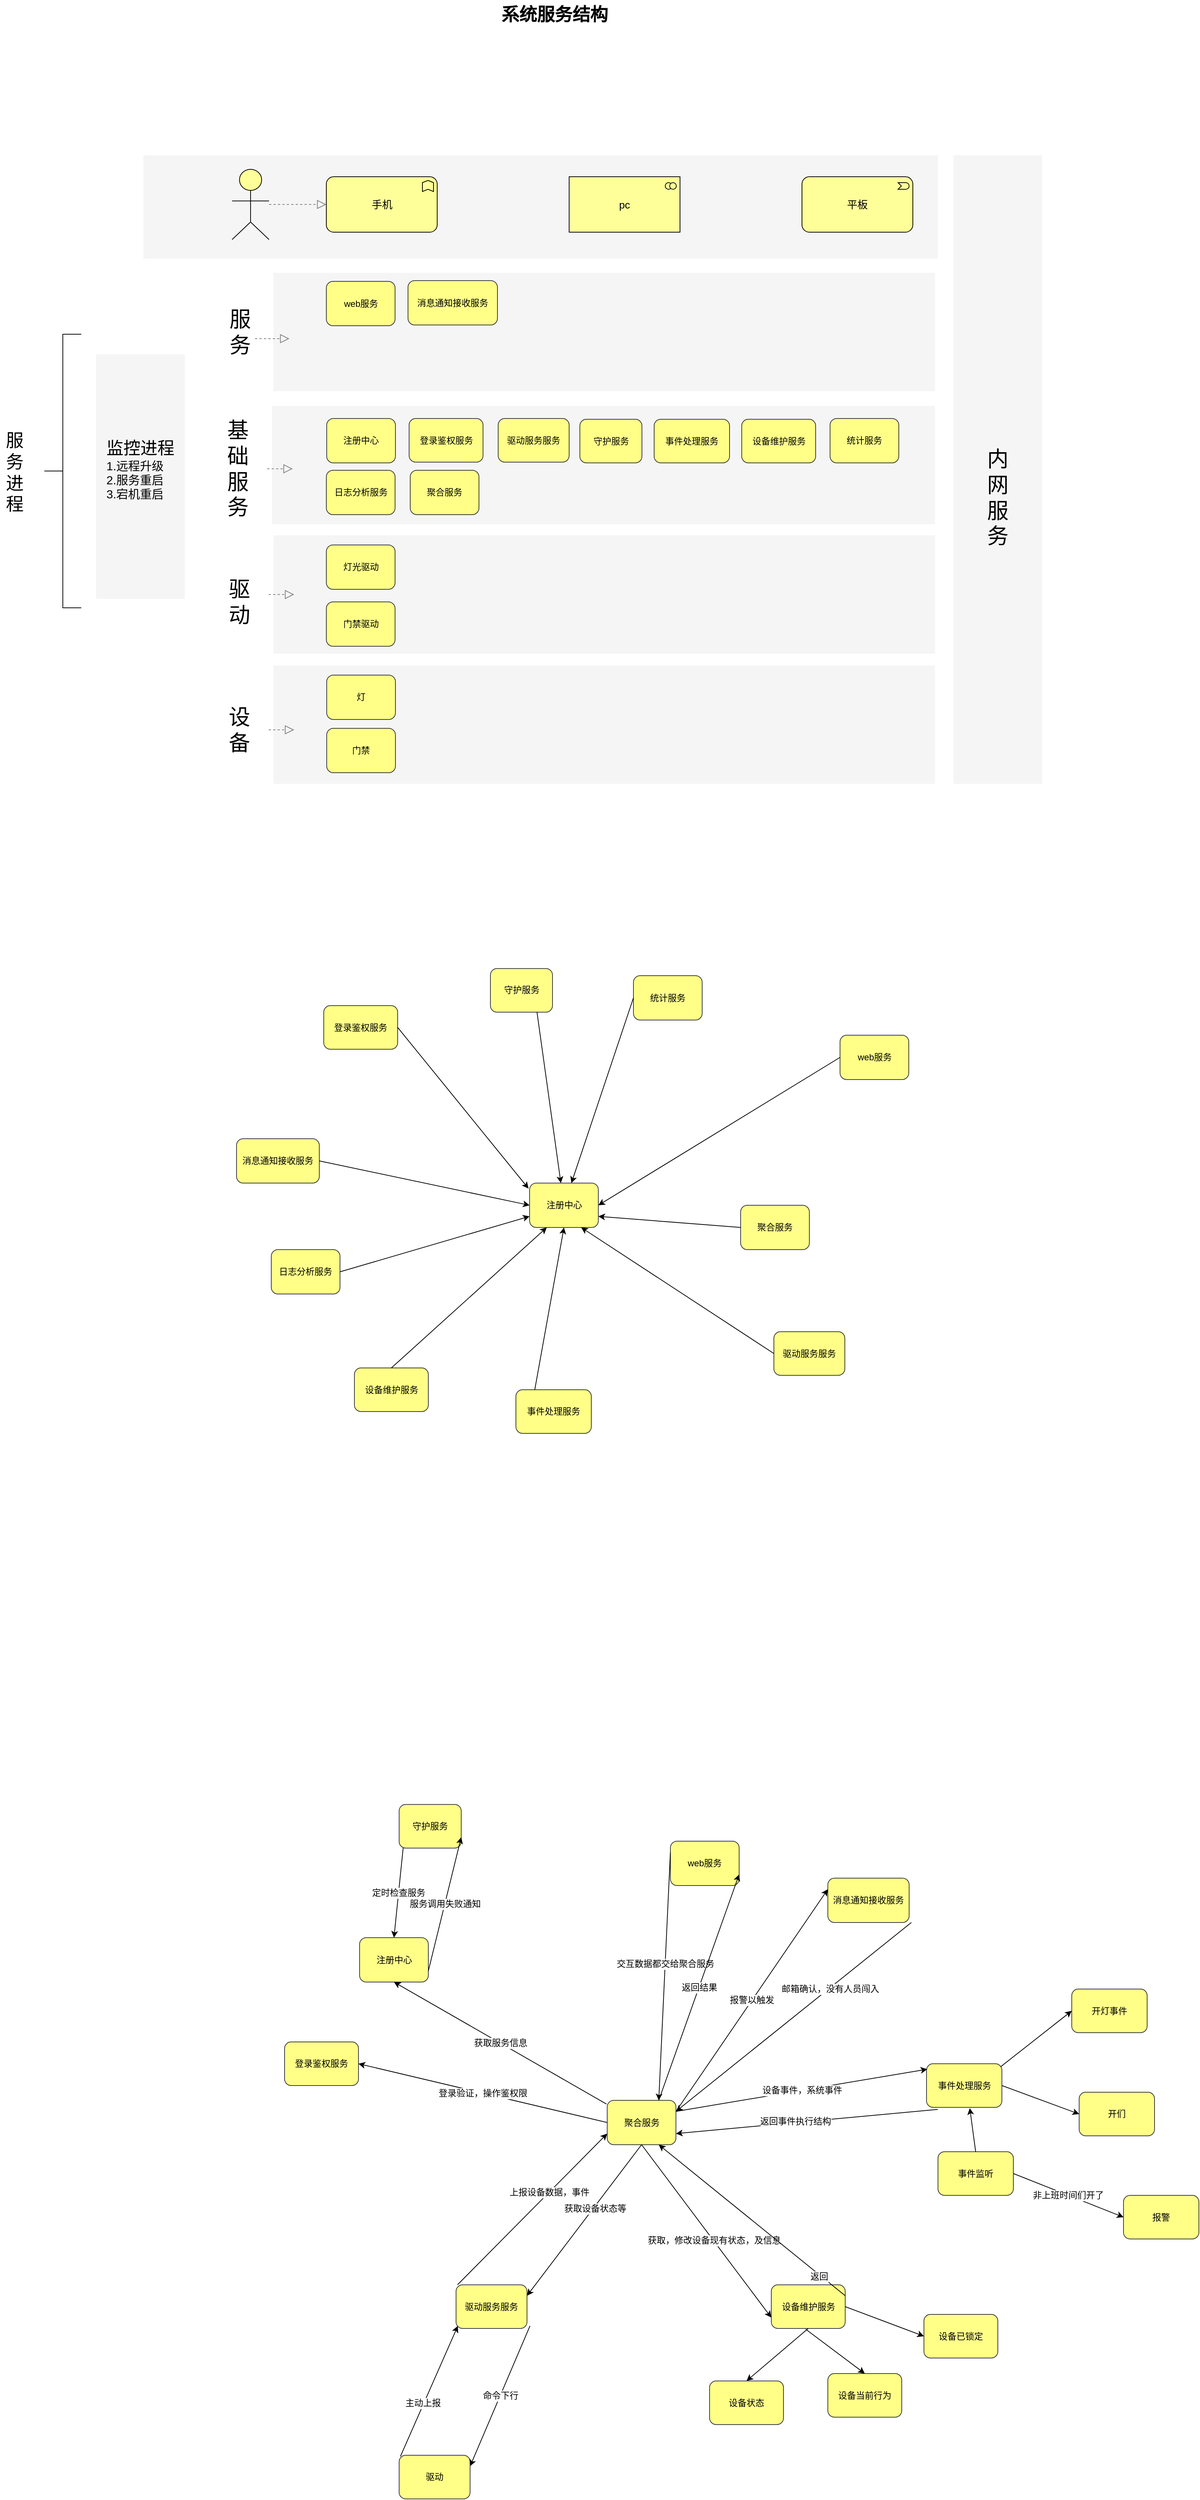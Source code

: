 <mxfile version="10.8.8" type="github"><diagram name="Page-1" id="44bbcf24-548e-d532-59d3-359de5b44cbb"><mxGraphModel dx="1645" dy="824" grid="1" gridSize="10" guides="1" tooltips="1" connect="1" arrows="1" fold="1" page="1" pageScale="1.5" pageWidth="1169" pageHeight="826" background="none" math="0" shadow="0"><root><mxCell id="0" style=";html=1;"/><mxCell id="1" style=";html=1;" parent="0"/><mxCell id="6eae4fabf1afb631-36" value="" style="whiteSpace=wrap;html=1;strokeColor=none;strokeWidth=1;fillColor=#f5f5f5;fontSize=14;" parent="1" vertex="1"><mxGeometry x="400" y="814" width="895" height="160" as="geometry"/></mxCell><mxCell id="6eae4fabf1afb631-35" value="" style="whiteSpace=wrap;html=1;strokeColor=none;strokeWidth=1;fillColor=#f5f5f5;fontSize=14;" parent="1" vertex="1"><mxGeometry x="398" y="639" width="897" height="160" as="geometry"/></mxCell><mxCell id="6eae4fabf1afb631-34" value="" style="whiteSpace=wrap;html=1;strokeColor=none;strokeWidth=1;fillColor=#f5f5f5;fontSize=14;" parent="1" vertex="1"><mxGeometry x="224" y="300" width="1075" height="140" as="geometry"/></mxCell><mxCell id="6eae4fabf1afb631-21" value="手机" style="html=1;whiteSpace=wrap;fillColor=#ffff99;strokeColor=#000000;shape=mxgraph.archimate3.application;appType=func;archiType=rounded;fontSize=14;" parent="1" vertex="1"><mxGeometry x="471.5" y="329" width="150" height="75" as="geometry"/></mxCell><mxCell id="6eae4fabf1afb631-22" value="pc" style="html=1;whiteSpace=wrap;fillColor=#ffff99;strokeColor=#000000;shape=mxgraph.archimate3.application;appType=collab;archiType=square;fontSize=14;" parent="1" vertex="1"><mxGeometry x="800" y="329" width="150" height="75" as="geometry"/></mxCell><mxCell id="6eae4fabf1afb631-23" value="平板" style="html=1;whiteSpace=wrap;fillColor=#ffff99;strokeColor=#000000;shape=mxgraph.archimate3.application;appType=event;archiType=rounded;fontSize=14;" parent="1" vertex="1"><mxGeometry x="1115" y="329" width="150" height="75" as="geometry"/></mxCell><mxCell id="6eae4fabf1afb631-33" style="edgeStyle=elbowEdgeStyle;rounded=1;elbow=vertical;html=1;dashed=1;startSize=10;endArrow=block;endFill=0;endSize=10;jettySize=auto;orthogonalLoop=1;strokeColor=#808080;fontSize=14;" parent="1" source="6eae4fabf1afb631-32" target="6eae4fabf1afb631-21" edge="1"><mxGeometry relative="1" as="geometry"/></mxCell><mxCell id="6eae4fabf1afb631-32" value="" style="html=1;whiteSpace=wrap;fillColor=#ffff99;strokeColor=#000000;shape=mxgraph.archimate3.actor;fontSize=14;" parent="1" vertex="1"><mxGeometry x="344" y="319" width="50" height="95" as="geometry"/></mxCell><mxCell id="6eae4fabf1afb631-37" value="系统服务结构" style="text;strokeColor=none;fillColor=none;html=1;fontSize=24;fontStyle=1;verticalAlign=middle;align=center;" parent="1" vertex="1"><mxGeometry x="40" y="90" width="1480" height="40" as="geometry"/></mxCell><mxCell id="G7YBxwyGVppejMVZDF5V-1" value="注册中心" style="rounded=1;whiteSpace=wrap;html=1;fillColor=#ffff88;strokeColor=#36393d;" parent="1" vertex="1"><mxGeometry x="472" y="656" width="93" height="60" as="geometry"/></mxCell><mxCell id="G7YBxwyGVppejMVZDF5V-2" value="登录鉴权服务" style="rounded=1;whiteSpace=wrap;html=1;fillColor=#ffff88;strokeColor=#36393d;" parent="1" vertex="1"><mxGeometry x="583.5" y="656" width="100" height="59" as="geometry"/></mxCell><mxCell id="G7YBxwyGVppejMVZDF5V-3" value="驱动服务服务" style="rounded=1;whiteSpace=wrap;html=1;fillColor=#ffff88;strokeColor=#36393d;" parent="1" vertex="1"><mxGeometry x="704" y="656" width="96" height="59" as="geometry"/></mxCell><mxCell id="G7YBxwyGVppejMVZDF5V-4" value="守护服务" style="rounded=1;whiteSpace=wrap;html=1;fillColor=#ffff88;strokeColor=#36393d;" parent="1" vertex="1"><mxGeometry x="814.5" y="657" width="84" height="59" as="geometry"/></mxCell><mxCell id="G7YBxwyGVppejMVZDF5V-5" value="事件处理服务" style="rounded=1;whiteSpace=wrap;html=1;fillColor=#ffff88;strokeColor=#36393d;" parent="1" vertex="1"><mxGeometry x="915" y="657" width="102" height="59" as="geometry"/></mxCell><mxCell id="G7YBxwyGVppejMVZDF5V-6" value="设备维护服务" style="rounded=1;whiteSpace=wrap;html=1;fillColor=#ffff88;strokeColor=#36393d;" parent="1" vertex="1"><mxGeometry x="1033.5" y="657" width="100" height="59" as="geometry"/></mxCell><mxCell id="G7YBxwyGVppejMVZDF5V-8" value="日志分析服务" style="rounded=1;whiteSpace=wrap;html=1;fillColor=#ffff88;strokeColor=#36393d;" parent="1" vertex="1"><mxGeometry x="471.5" y="726" width="93" height="60" as="geometry"/></mxCell><mxCell id="G7YBxwyGVppejMVZDF5V-10" value="统计服务" style="rounded=1;whiteSpace=wrap;html=1;fillColor=#ffff88;strokeColor=#36393d;" parent="1" vertex="1"><mxGeometry x="1153" y="656" width="93" height="60" as="geometry"/></mxCell><mxCell id="G7YBxwyGVppejMVZDF5V-11" value="灯光驱动" style="rounded=1;whiteSpace=wrap;html=1;fillColor=#ffff88;strokeColor=#36393d;" parent="1" vertex="1"><mxGeometry x="471.5" y="827" width="93" height="60" as="geometry"/></mxCell><mxCell id="G7YBxwyGVppejMVZDF5V-12" value="门禁驱动" style="rounded=1;whiteSpace=wrap;html=1;fillColor=#ffff88;strokeColor=#36393d;" parent="1" vertex="1"><mxGeometry x="471.5" y="904" width="93" height="60" as="geometry"/></mxCell><mxCell id="G7YBxwyGVppejMVZDF5V-14" value="" style="whiteSpace=wrap;html=1;strokeColor=none;strokeWidth=1;fillColor=#f5f5f5;fontSize=14;" parent="1" vertex="1"><mxGeometry x="400" y="990" width="895" height="160" as="geometry"/></mxCell><mxCell id="G7YBxwyGVppejMVZDF5V-15" value="灯" style="rounded=1;whiteSpace=wrap;html=1;fillColor=#ffff88;strokeColor=#36393d;" parent="1" vertex="1"><mxGeometry x="472" y="1003" width="93" height="60" as="geometry"/></mxCell><mxCell id="G7YBxwyGVppejMVZDF5V-16" value="门禁" style="rounded=1;whiteSpace=wrap;html=1;fillColor=#ffff88;strokeColor=#36393d;" parent="1" vertex="1"><mxGeometry x="472" y="1075" width="93" height="60" as="geometry"/></mxCell><mxCell id="G7YBxwyGVppejMVZDF5V-17" style="edgeStyle=elbowEdgeStyle;rounded=1;elbow=vertical;html=1;dashed=1;startSize=10;endArrow=block;endFill=0;endSize=10;jettySize=auto;orthogonalLoop=1;strokeColor=#808080;fontSize=14;" parent="1" edge="1"><mxGeometry relative="1" as="geometry"><mxPoint x="426" y="724" as="targetPoint"/><mxPoint x="391.5" y="724" as="sourcePoint"/></mxGeometry></mxCell><mxCell id="G7YBxwyGVppejMVZDF5V-21" value="基础服务" style="text;html=1;strokeColor=none;fillColor=none;align=center;verticalAlign=middle;whiteSpace=wrap;rounded=0;fontSize=29;" parent="1" vertex="1"><mxGeometry x="332" y="714" width="40" height="20" as="geometry"/></mxCell><mxCell id="G7YBxwyGVppejMVZDF5V-22" value="驱动" style="text;html=1;strokeColor=none;fillColor=none;align=center;verticalAlign=middle;whiteSpace=wrap;rounded=0;fontSize=29;" parent="1" vertex="1"><mxGeometry x="334" y="884" width="40" height="40" as="geometry"/></mxCell><mxCell id="G7YBxwyGVppejMVZDF5V-23" style="edgeStyle=elbowEdgeStyle;rounded=1;elbow=vertical;html=1;dashed=1;startSize=10;endArrow=block;endFill=0;endSize=10;jettySize=auto;orthogonalLoop=1;strokeColor=#808080;fontSize=14;" parent="1" edge="1"><mxGeometry relative="1" as="geometry"><mxPoint x="428" y="894" as="targetPoint"/><mxPoint x="393.5" y="894" as="sourcePoint"/></mxGeometry></mxCell><mxCell id="G7YBxwyGVppejMVZDF5V-24" value="设备" style="text;html=1;strokeColor=none;fillColor=none;align=center;verticalAlign=middle;whiteSpace=wrap;rounded=0;fontSize=29;" parent="1" vertex="1"><mxGeometry x="334" y="1067" width="40" height="20" as="geometry"/></mxCell><mxCell id="G7YBxwyGVppejMVZDF5V-25" style="edgeStyle=elbowEdgeStyle;rounded=1;elbow=vertical;html=1;dashed=1;startSize=10;endArrow=block;endFill=0;endSize=10;jettySize=auto;orthogonalLoop=1;strokeColor=#808080;fontSize=14;" parent="1" edge="1"><mxGeometry relative="1" as="geometry"><mxPoint x="428" y="1077" as="targetPoint"/><mxPoint x="393.5" y="1077" as="sourcePoint"/></mxGeometry></mxCell><mxCell id="G7YBxwyGVppejMVZDF5V-28" value="" style="whiteSpace=wrap;html=1;strokeColor=none;strokeWidth=1;fillColor=#f5f5f5;fontSize=14;" parent="1" vertex="1"><mxGeometry x="400" y="459" width="895" height="160" as="geometry"/></mxCell><mxCell id="G7YBxwyGVppejMVZDF5V-33" value="web服务" style="rounded=1;whiteSpace=wrap;html=1;fillColor=#ffff88;strokeColor=#36393d;" parent="1" vertex="1"><mxGeometry x="471.5" y="470.5" width="93" height="60" as="geometry"/></mxCell><mxCell id="G7YBxwyGVppejMVZDF5V-34" value="聚合服务" style="rounded=1;whiteSpace=wrap;html=1;fillColor=#ffff88;strokeColor=#36393d;" parent="1" vertex="1"><mxGeometry x="585" y="726" width="93" height="60" as="geometry"/></mxCell><mxCell id="G7YBxwyGVppejMVZDF5V-42" value="服务&lt;br&gt;&lt;span id=&quot;transmark&quot; style=&quot;display: none ; width: 0px ; height: 0px&quot;&gt;&lt;/span&gt;" style="text;html=1;strokeColor=none;fillColor=none;align=center;verticalAlign=middle;whiteSpace=wrap;rounded=0;fontSize=29;" parent="1" vertex="1"><mxGeometry x="335" y="528.5" width="40" height="20" as="geometry"/></mxCell><mxCell id="G7YBxwyGVppejMVZDF5V-44" value="" style="rounded=0;whiteSpace=wrap;html=1;fontSize=29;fillColor=#F5F5F5;strokeColor=none;gradientColor=none;gradientDirection=west;" parent="1" vertex="1"><mxGeometry x="1320" y="300" width="120" height="850" as="geometry"/></mxCell><mxCell id="G7YBxwyGVppejMVZDF5V-48" value="内网服务" style="text;html=1;strokeColor=none;fillColor=none;align=center;verticalAlign=middle;whiteSpace=wrap;rounded=0;fontSize=29;" parent="1" vertex="1"><mxGeometry x="1360" y="743" width="40" height="40" as="geometry"/></mxCell><mxCell id="G7YBxwyGVppejMVZDF5V-49" value="注册中心" style="rounded=1;whiteSpace=wrap;html=1;fillColor=#ffff88;strokeColor=#36393d;" parent="1" vertex="1"><mxGeometry x="746.5" y="1690" width="93" height="60" as="geometry"/></mxCell><mxCell id="G7YBxwyGVppejMVZDF5V-50" value="登录鉴权服务" style="rounded=1;whiteSpace=wrap;html=1;fillColor=#ffff88;strokeColor=#36393d;" parent="1" vertex="1"><mxGeometry x="468" y="1450" width="100" height="59" as="geometry"/></mxCell><mxCell id="G7YBxwyGVppejMVZDF5V-51" value="驱动服务服务" style="rounded=1;whiteSpace=wrap;html=1;fillColor=#ffff88;strokeColor=#36393d;" parent="1" vertex="1"><mxGeometry x="1077" y="1891" width="96" height="59" as="geometry"/></mxCell><mxCell id="G7YBxwyGVppejMVZDF5V-52" value="守护服务" style="rounded=1;whiteSpace=wrap;html=1;fillColor=#ffff88;strokeColor=#36393d;" parent="1" vertex="1"><mxGeometry x="693.5" y="1399.853" width="84" height="59" as="geometry"/></mxCell><mxCell id="G7YBxwyGVppejMVZDF5V-53" value="事件处理服务" style="rounded=1;whiteSpace=wrap;html=1;fillColor=#ffff88;strokeColor=#36393d;" parent="1" vertex="1"><mxGeometry x="728" y="1969.5" width="102" height="59" as="geometry"/></mxCell><mxCell id="G7YBxwyGVppejMVZDF5V-54" value="设备维护服务" style="rounded=1;whiteSpace=wrap;html=1;fillColor=#ffff88;strokeColor=#36393d;" parent="1" vertex="1"><mxGeometry x="509.5" y="1940" width="100" height="59" as="geometry"/></mxCell><mxCell id="G7YBxwyGVppejMVZDF5V-55" value="日志分析服务" style="rounded=1;whiteSpace=wrap;html=1;fillColor=#ffff88;strokeColor=#36393d;" parent="1" vertex="1"><mxGeometry x="397" y="1780" width="93" height="60" as="geometry"/></mxCell><mxCell id="G7YBxwyGVppejMVZDF5V-56" value="统计服务" style="rounded=1;whiteSpace=wrap;html=1;fillColor=#ffff88;strokeColor=#36393d;" parent="1" vertex="1"><mxGeometry x="887" y="1409.5" width="93" height="60" as="geometry"/></mxCell><mxCell id="G7YBxwyGVppejMVZDF5V-57" value="web服务" style="rounded=1;whiteSpace=wrap;html=1;fillColor=#ffff88;strokeColor=#36393d;" parent="1" vertex="1"><mxGeometry x="1166.5" y="1490" width="93" height="60" as="geometry"/></mxCell><mxCell id="G7YBxwyGVppejMVZDF5V-58" value="聚合服务" style="rounded=1;whiteSpace=wrap;html=1;fillColor=#ffff88;strokeColor=#36393d;" parent="1" vertex="1"><mxGeometry x="1032" y="1720" width="93" height="60" as="geometry"/></mxCell><mxCell id="G7YBxwyGVppejMVZDF5V-59" value="" style="endArrow=classic;html=1;fontSize=29;entryX=0;entryY=0.75;entryDx=0;entryDy=0;exitX=1;exitY=0.5;exitDx=0;exitDy=0;" parent="1" source="G7YBxwyGVppejMVZDF5V-55" target="G7YBxwyGVppejMVZDF5V-49" edge="1"><mxGeometry width="50" height="50" relative="1" as="geometry"><mxPoint x="571" y="1800" as="sourcePoint"/><mxPoint x="741" y="1720" as="targetPoint"/></mxGeometry></mxCell><mxCell id="G7YBxwyGVppejMVZDF5V-61" value="" style="endArrow=classic;html=1;fontSize=29;entryX=-0.015;entryY=0.124;entryDx=0;entryDy=0;exitX=1;exitY=0.5;exitDx=0;exitDy=0;entryPerimeter=0;" parent="1" source="G7YBxwyGVppejMVZDF5V-50" target="G7YBxwyGVppejMVZDF5V-49" edge="1"><mxGeometry width="50" height="50" relative="1" as="geometry"><mxPoint x="592.794" y="1780.353" as="sourcePoint"/><mxPoint x="756.324" y="1745.059" as="targetPoint"/></mxGeometry></mxCell><mxCell id="G7YBxwyGVppejMVZDF5V-62" value="" style="endArrow=classic;html=1;fontSize=29;exitX=0;exitY=0.5;exitDx=0;exitDy=0;entryX=1;entryY=0.5;entryDx=0;entryDy=0;" parent="1" source="G7YBxwyGVppejMVZDF5V-57" target="G7YBxwyGVppejMVZDF5V-49" edge="1"><mxGeometry width="50" height="50" relative="1" as="geometry"><mxPoint x="221" y="2070" as="sourcePoint"/><mxPoint x="271" y="2020" as="targetPoint"/></mxGeometry></mxCell><mxCell id="G7YBxwyGVppejMVZDF5V-63" value="" style="endArrow=classic;html=1;fontSize=29;exitX=0.75;exitY=1;exitDx=0;exitDy=0;" parent="1" source="G7YBxwyGVppejMVZDF5V-52" target="G7YBxwyGVppejMVZDF5V-49" edge="1"><mxGeometry width="50" height="50" relative="1" as="geometry"><mxPoint x="736" y="1450" as="sourcePoint"/><mxPoint x="271" y="2020" as="targetPoint"/></mxGeometry></mxCell><mxCell id="G7YBxwyGVppejMVZDF5V-64" value="" style="endArrow=classic;html=1;fontSize=29;exitX=0;exitY=0.5;exitDx=0;exitDy=0;" parent="1" source="G7YBxwyGVppejMVZDF5V-56" target="G7YBxwyGVppejMVZDF5V-49" edge="1"><mxGeometry width="50" height="50" relative="1" as="geometry"><mxPoint x="221" y="2070" as="sourcePoint"/><mxPoint x="271" y="2020" as="targetPoint"/></mxGeometry></mxCell><mxCell id="G7YBxwyGVppejMVZDF5V-66" value="" style="endArrow=classic;html=1;fontSize=29;entryX=0.5;entryY=1;entryDx=0;entryDy=0;exitX=0.25;exitY=0;exitDx=0;exitDy=0;" parent="1" source="G7YBxwyGVppejMVZDF5V-53" target="G7YBxwyGVppejMVZDF5V-49" edge="1"><mxGeometry width="50" height="50" relative="1" as="geometry"><mxPoint x="231" y="2080" as="sourcePoint"/><mxPoint x="281" y="2030" as="targetPoint"/></mxGeometry></mxCell><mxCell id="G7YBxwyGVppejMVZDF5V-67" value="" style="endArrow=classic;html=1;fontSize=29;entryX=0.25;entryY=1;entryDx=0;entryDy=0;exitX=0.5;exitY=0;exitDx=0;exitDy=0;" parent="1" source="G7YBxwyGVppejMVZDF5V-54" target="G7YBxwyGVppejMVZDF5V-49" edge="1"><mxGeometry width="50" height="50" relative="1" as="geometry"><mxPoint x="671" y="1930" as="sourcePoint"/><mxPoint x="291" y="2040" as="targetPoint"/></mxGeometry></mxCell><mxCell id="G7YBxwyGVppejMVZDF5V-68" value="" style="endArrow=classic;html=1;fontSize=29;entryX=1;entryY=0.75;entryDx=0;entryDy=0;exitX=0;exitY=0.5;exitDx=0;exitDy=0;" parent="1" source="G7YBxwyGVppejMVZDF5V-58" target="G7YBxwyGVppejMVZDF5V-49" edge="1"><mxGeometry width="50" height="50" relative="1" as="geometry"><mxPoint x="251" y="2100" as="sourcePoint"/><mxPoint x="301" y="2050" as="targetPoint"/></mxGeometry></mxCell><mxCell id="G7YBxwyGVppejMVZDF5V-69" value="" style="endArrow=classic;html=1;fontSize=29;exitX=0;exitY=0.5;exitDx=0;exitDy=0;entryX=0.75;entryY=1;entryDx=0;entryDy=0;" parent="1" source="G7YBxwyGVppejMVZDF5V-51" target="G7YBxwyGVppejMVZDF5V-49" edge="1"><mxGeometry width="50" height="50" relative="1" as="geometry"><mxPoint x="1067.5" y="1840" as="sourcePoint"/><mxPoint x="1117.5" y="1790" as="targetPoint"/></mxGeometry></mxCell><mxCell id="G7YBxwyGVppejMVZDF5V-70" value="注册中心" style="rounded=1;whiteSpace=wrap;html=1;fillColor=#ffff88;strokeColor=#36393d;" parent="1" vertex="1"><mxGeometry x="516.5" y="2710.5" width="93" height="60" as="geometry"/></mxCell><mxCell id="G7YBxwyGVppejMVZDF5V-71" value="登录鉴权服务" style="rounded=1;whiteSpace=wrap;html=1;fillColor=#ffff88;strokeColor=#36393d;" parent="1" vertex="1"><mxGeometry x="415" y="2851.5" width="100" height="59" as="geometry"/></mxCell><mxCell id="G7YBxwyGVppejMVZDF5V-72" value="驱动服务服务" style="rounded=1;whiteSpace=wrap;html=1;fillColor=#ffff88;strokeColor=#36393d;" parent="1" vertex="1"><mxGeometry x="647" y="3180" width="96" height="59" as="geometry"/></mxCell><mxCell id="G7YBxwyGVppejMVZDF5V-74" value="事件处理服务" style="rounded=1;whiteSpace=wrap;html=1;fillColor=#ffff88;strokeColor=#36393d;" parent="1" vertex="1"><mxGeometry x="1283.5" y="2881" width="102" height="59" as="geometry"/></mxCell><mxCell id="G7YBxwyGVppejMVZDF5V-75" value="设备维护服务" style="rounded=1;whiteSpace=wrap;html=1;fillColor=#ffff88;strokeColor=#36393d;" parent="1" vertex="1"><mxGeometry x="1073.5" y="3180" width="100" height="59" as="geometry"/></mxCell><mxCell id="G7YBxwyGVppejMVZDF5V-78" value="web服务" style="rounded=1;whiteSpace=wrap;html=1;fillColor=#ffff88;strokeColor=#36393d;" parent="1" vertex="1"><mxGeometry x="937" y="2580" width="93" height="60" as="geometry"/></mxCell><mxCell id="G7YBxwyGVppejMVZDF5V-79" value="聚合服务" style="rounded=1;whiteSpace=wrap;html=1;fillColor=#ffff88;strokeColor=#36393d;" parent="1" vertex="1"><mxGeometry x="851.5" y="2930.5" width="93" height="60" as="geometry"/></mxCell><mxCell id="G7YBxwyGVppejMVZDF5V-96" value="登录验证，操作鉴权限" style="endArrow=classic;html=1;fontSize=12;entryX=1;entryY=0.5;entryDx=0;entryDy=0;exitX=0;exitY=0.5;exitDx=0;exitDy=0;" parent="1" source="G7YBxwyGVppejMVZDF5V-79" target="G7YBxwyGVppejMVZDF5V-71" edge="1"><mxGeometry width="50" height="50" relative="1" as="geometry"><mxPoint x="43.5" y="3430.5" as="sourcePoint"/><mxPoint x="93.5" y="3380.5" as="targetPoint"/></mxGeometry></mxCell><mxCell id="G7YBxwyGVppejMVZDF5V-97" value="获取服务信息" style="endArrow=classic;html=1;fontSize=12;entryX=0.5;entryY=1;entryDx=0;entryDy=0;exitX=-0.01;exitY=0.084;exitDx=0;exitDy=0;exitPerimeter=0;" parent="1" source="G7YBxwyGVppejMVZDF5V-79" target="G7YBxwyGVppejMVZDF5V-70" edge="1"><mxGeometry width="50" height="50" relative="1" as="geometry"><mxPoint x="43.5" y="3430.5" as="sourcePoint"/><mxPoint x="93.5" y="3380.5" as="targetPoint"/></mxGeometry></mxCell><mxCell id="G7YBxwyGVppejMVZDF5V-98" value="" style="endArrow=classic;html=1;fontSize=12;entryX=1;entryY=0.25;entryDx=0;entryDy=0;exitX=0.5;exitY=1;exitDx=0;exitDy=0;" parent="1" source="G7YBxwyGVppejMVZDF5V-79" target="G7YBxwyGVppejMVZDF5V-72" edge="1"><mxGeometry width="50" height="50" relative="1" as="geometry"><mxPoint x="43.5" y="3350.5" as="sourcePoint"/><mxPoint x="93.5" y="3300.5" as="targetPoint"/></mxGeometry></mxCell><mxCell id="G7YBxwyGVppejMVZDF5V-103" value="获取设备状态等" style="text;html=1;resizable=0;points=[];align=center;verticalAlign=middle;labelBackgroundColor=#ffffff;fontSize=12;" parent="G7YBxwyGVppejMVZDF5V-98" vertex="1" connectable="0"><mxGeometry x="-0.164" y="2" relative="1" as="geometry"><mxPoint as="offset"/></mxGeometry></mxCell><mxCell id="G7YBxwyGVppejMVZDF5V-100" value="" style="endArrow=classic;html=1;fontSize=12;entryX=0;entryY=0.75;entryDx=0;entryDy=0;exitX=0.021;exitY=-0.002;exitDx=0;exitDy=0;exitPerimeter=0;" parent="1" source="G7YBxwyGVppejMVZDF5V-72" target="G7YBxwyGVppejMVZDF5V-79" edge="1"><mxGeometry width="50" height="50" relative="1" as="geometry"><mxPoint x="43.5" y="3350.5" as="sourcePoint"/><mxPoint x="93.5" y="3300.5" as="targetPoint"/></mxGeometry></mxCell><mxCell id="G7YBxwyGVppejMVZDF5V-101" value="上报设备数据，事件" style="text;html=1;resizable=0;points=[];align=center;verticalAlign=middle;labelBackgroundColor=#ffffff;fontSize=12;" parent="G7YBxwyGVppejMVZDF5V-100" vertex="1" connectable="0"><mxGeometry x="0.221" relative="1" as="geometry"><mxPoint as="offset"/></mxGeometry></mxCell><mxCell id="G7YBxwyGVppejMVZDF5V-104" value="" style="endArrow=classic;html=1;fontSize=12;exitX=0.5;exitY=1;exitDx=0;exitDy=0;entryX=0;entryY=0.75;entryDx=0;entryDy=0;" parent="1" source="G7YBxwyGVppejMVZDF5V-79" target="G7YBxwyGVppejMVZDF5V-75" edge="1"><mxGeometry width="50" height="50" relative="1" as="geometry"><mxPoint x="933.5" y="3010.5" as="sourcePoint"/><mxPoint x="93.5" y="3290.5" as="targetPoint"/></mxGeometry></mxCell><mxCell id="G7YBxwyGVppejMVZDF5V-105" value="获取，修改设备现有状态，及信息" style="text;html=1;resizable=0;points=[];align=center;verticalAlign=middle;labelBackgroundColor=#ffffff;fontSize=12;" parent="G7YBxwyGVppejMVZDF5V-104" vertex="1" connectable="0"><mxGeometry x="0.107" relative="1" as="geometry"><mxPoint as="offset"/></mxGeometry></mxCell><mxCell id="G7YBxwyGVppejMVZDF5V-106" value="驱动" style="rounded=1;whiteSpace=wrap;html=1;fillColor=#ffff88;strokeColor=#36393d;" parent="1" vertex="1"><mxGeometry x="570" y="3410.5" width="96" height="59" as="geometry"/></mxCell><mxCell id="G7YBxwyGVppejMVZDF5V-107" value="" style="endArrow=classic;html=1;fontSize=12;entryX=0.025;entryY=0.942;entryDx=0;entryDy=0;exitX=0.018;exitY=0.026;exitDx=0;exitDy=0;exitPerimeter=0;entryPerimeter=0;" parent="1" source="G7YBxwyGVppejMVZDF5V-106" target="G7YBxwyGVppejMVZDF5V-72" edge="1"><mxGeometry width="50" height="50" relative="1" as="geometry"><mxPoint x="43.5" y="3460.5" as="sourcePoint"/><mxPoint x="93.5" y="3410.5" as="targetPoint"/></mxGeometry></mxCell><mxCell id="G7YBxwyGVppejMVZDF5V-108" value="主动上报&lt;br&gt;" style="text;html=1;resizable=0;points=[];align=center;verticalAlign=middle;labelBackgroundColor=#ffffff;fontSize=12;" parent="G7YBxwyGVppejMVZDF5V-107" vertex="1" connectable="0"><mxGeometry x="-0.192" y="1" relative="1" as="geometry"><mxPoint as="offset"/></mxGeometry></mxCell><mxCell id="G7YBxwyGVppejMVZDF5V-109" value="设备事件，系统事件" style="endArrow=classic;html=1;fontSize=12;entryX=0.01;entryY=0.126;entryDx=0;entryDy=0;entryPerimeter=0;exitX=1;exitY=0.25;exitDx=0;exitDy=0;" parent="1" source="G7YBxwyGVppejMVZDF5V-79" target="G7YBxwyGVppejMVZDF5V-74" edge="1"><mxGeometry width="50" height="50" relative="1" as="geometry"><mxPoint x="43.5" y="3460.5" as="sourcePoint"/><mxPoint x="93.5" y="3410.5" as="targetPoint"/></mxGeometry></mxCell><mxCell id="G7YBxwyGVppejMVZDF5V-110" value="" style="endArrow=classic;html=1;fontSize=12;entryX=1;entryY=0.75;entryDx=0;entryDy=0;exitX=0.15;exitY=1.046;exitDx=0;exitDy=0;exitPerimeter=0;" parent="1" source="G7YBxwyGVppejMVZDF5V-74" target="G7YBxwyGVppejMVZDF5V-79" edge="1"><mxGeometry width="50" height="50" relative="1" as="geometry"><mxPoint x="43.5" y="3460.5" as="sourcePoint"/><mxPoint x="93.5" y="3410.5" as="targetPoint"/></mxGeometry></mxCell><mxCell id="G7YBxwyGVppejMVZDF5V-111" value="返回事件执行结构" style="text;html=1;resizable=0;points=[];align=center;verticalAlign=middle;labelBackgroundColor=#ffffff;fontSize=12;" parent="G7YBxwyGVppejMVZDF5V-110" vertex="1" connectable="0"><mxGeometry x="0.082" y="-3" relative="1" as="geometry"><mxPoint x="-1" y="1" as="offset"/></mxGeometry></mxCell><mxCell id="G7YBxwyGVppejMVZDF5V-112" value="命令下行" style="endArrow=classic;html=1;fontSize=12;entryX=1;entryY=0.25;entryDx=0;entryDy=0;exitX=1.042;exitY=0.942;exitDx=0;exitDy=0;exitPerimeter=0;" parent="1" source="G7YBxwyGVppejMVZDF5V-72" target="G7YBxwyGVppejMVZDF5V-106" edge="1"><mxGeometry width="50" height="50" relative="1" as="geometry"><mxPoint x="43.5" y="3540.5" as="sourcePoint"/><mxPoint x="93.5" y="3490.5" as="targetPoint"/></mxGeometry></mxCell><mxCell id="G7YBxwyGVppejMVZDF5V-113" value="守护服务" style="rounded=1;whiteSpace=wrap;html=1;fillColor=#ffff88;strokeColor=#36393d;" parent="1" vertex="1"><mxGeometry x="570" y="2530.353" width="84" height="59" as="geometry"/></mxCell><mxCell id="G7YBxwyGVppejMVZDF5V-114" value="" style="endArrow=classic;html=1;fontSize=12;entryX=0.75;entryY=0;entryDx=0;entryDy=0;exitX=0;exitY=0.25;exitDx=0;exitDy=0;" parent="1" source="G7YBxwyGVppejMVZDF5V-78" target="G7YBxwyGVppejMVZDF5V-79" edge="1"><mxGeometry width="50" height="50" relative="1" as="geometry"><mxPoint x="43.5" y="3540.5" as="sourcePoint"/><mxPoint x="93.5" y="3490.5" as="targetPoint"/></mxGeometry></mxCell><mxCell id="G7YBxwyGVppejMVZDF5V-116" value="交互数据都交给聚合服务" style="text;html=1;resizable=0;points=[];align=center;verticalAlign=middle;labelBackgroundColor=#ffffff;fontSize=12;" parent="G7YBxwyGVppejMVZDF5V-114" vertex="1" connectable="0"><mxGeometry x="-0.102" relative="1" as="geometry"><mxPoint as="offset"/></mxGeometry></mxCell><mxCell id="G7YBxwyGVppejMVZDF5V-117" value="定时检查服务" style="endArrow=classic;html=1;fontSize=12;entryX=0.5;entryY=0;entryDx=0;entryDy=0;exitX=0.065;exitY=0.994;exitDx=0;exitDy=0;exitPerimeter=0;" parent="1" source="G7YBxwyGVppejMVZDF5V-113" target="G7YBxwyGVppejMVZDF5V-70" edge="1"><mxGeometry width="50" height="50" relative="1" as="geometry"><mxPoint x="43.5" y="3540.5" as="sourcePoint"/><mxPoint x="93.5" y="3490.5" as="targetPoint"/></mxGeometry></mxCell><mxCell id="G7YBxwyGVppejMVZDF5V-118" value="服务调用失败通知" style="endArrow=classic;html=1;fontSize=12;entryX=1;entryY=0.75;entryDx=0;entryDy=0;exitX=1;exitY=0.75;exitDx=0;exitDy=0;" parent="1" source="G7YBxwyGVppejMVZDF5V-70" target="G7YBxwyGVppejMVZDF5V-113" edge="1"><mxGeometry width="50" height="50" relative="1" as="geometry"><mxPoint x="43.5" y="3540.5" as="sourcePoint"/><mxPoint x="93.5" y="3490.5" as="targetPoint"/></mxGeometry></mxCell><mxCell id="G7YBxwyGVppejMVZDF5V-119" value="返回结果" style="endArrow=classic;html=1;fontSize=12;entryX=1;entryY=0.75;entryDx=0;entryDy=0;exitX=0.75;exitY=0;exitDx=0;exitDy=0;" parent="1" source="G7YBxwyGVppejMVZDF5V-79" target="G7YBxwyGVppejMVZDF5V-78" edge="1"><mxGeometry width="50" height="50" relative="1" as="geometry"><mxPoint x="43.5" y="3540.5" as="sourcePoint"/><mxPoint x="93.5" y="3490.5" as="targetPoint"/></mxGeometry></mxCell><mxCell id="G7YBxwyGVppejMVZDF5V-120" value="开灯事件" style="rounded=1;whiteSpace=wrap;html=1;fillColor=#ffff88;strokeColor=#36393d;" parent="1" vertex="1"><mxGeometry x="1480" y="2780" width="102" height="59" as="geometry"/></mxCell><mxCell id="G7YBxwyGVppejMVZDF5V-121" value="开们" style="rounded=1;whiteSpace=wrap;html=1;fillColor=#ffff88;strokeColor=#36393d;" parent="1" vertex="1"><mxGeometry x="1490" y="2919.5" width="102" height="59" as="geometry"/></mxCell><mxCell id="G7YBxwyGVppejMVZDF5V-123" value="" style="endArrow=classic;html=1;fontSize=12;entryX=0;entryY=0.5;entryDx=0;entryDy=0;exitX=1;exitY=0.5;exitDx=0;exitDy=0;" parent="1" source="G7YBxwyGVppejMVZDF5V-74" target="G7YBxwyGVppejMVZDF5V-121" edge="1"><mxGeometry width="50" height="50" relative="1" as="geometry"><mxPoint x="610" y="3540" as="sourcePoint"/><mxPoint x="660" y="3490" as="targetPoint"/></mxGeometry></mxCell><mxCell id="G7YBxwyGVppejMVZDF5V-124" value="" style="endArrow=classic;html=1;fontSize=12;entryX=0;entryY=0.5;entryDx=0;entryDy=0;exitX=0.984;exitY=0.068;exitDx=0;exitDy=0;exitPerimeter=0;" parent="1" source="G7YBxwyGVppejMVZDF5V-74" target="G7YBxwyGVppejMVZDF5V-120" edge="1"><mxGeometry width="50" height="50" relative="1" as="geometry"><mxPoint x="1395.5" y="2920.833" as="sourcePoint"/><mxPoint x="1499.667" y="2910.833" as="targetPoint"/></mxGeometry></mxCell><mxCell id="G7YBxwyGVppejMVZDF5V-125" value="设备状态" style="rounded=1;whiteSpace=wrap;html=1;fillColor=#ffff88;strokeColor=#36393d;" parent="1" vertex="1"><mxGeometry x="990" y="3310" width="100" height="59" as="geometry"/></mxCell><mxCell id="G7YBxwyGVppejMVZDF5V-126" value="设备当前行为" style="rounded=1;whiteSpace=wrap;html=1;fillColor=#ffff88;strokeColor=#36393d;" parent="1" vertex="1"><mxGeometry x="1150" y="3300" width="100" height="59" as="geometry"/></mxCell><mxCell id="G7YBxwyGVppejMVZDF5V-127" value="设备已锁定" style="rounded=1;whiteSpace=wrap;html=1;fillColor=#ffff88;strokeColor=#36393d;" parent="1" vertex="1"><mxGeometry x="1280" y="3220" width="100" height="59" as="geometry"/></mxCell><mxCell id="G7YBxwyGVppejMVZDF5V-128" value="" style="endArrow=classic;html=1;fontSize=12;entryX=0.5;entryY=0;entryDx=0;entryDy=0;exitX=0.5;exitY=1;exitDx=0;exitDy=0;" parent="1" source="G7YBxwyGVppejMVZDF5V-75" target="G7YBxwyGVppejMVZDF5V-125" edge="1"><mxGeometry width="50" height="50" relative="1" as="geometry"><mxPoint x="150" y="3540" as="sourcePoint"/><mxPoint x="200" y="3490" as="targetPoint"/></mxGeometry></mxCell><mxCell id="G7YBxwyGVppejMVZDF5V-129" value="" style="endArrow=classic;html=1;fontSize=12;entryX=0.5;entryY=0;entryDx=0;entryDy=0;" parent="1" target="G7YBxwyGVppejMVZDF5V-126" edge="1"><mxGeometry width="50" height="50" relative="1" as="geometry"><mxPoint x="1120" y="3240" as="sourcePoint"/><mxPoint x="1050" y="3320" as="targetPoint"/></mxGeometry></mxCell><mxCell id="G7YBxwyGVppejMVZDF5V-130" value="" style="endArrow=classic;html=1;fontSize=12;entryX=0;entryY=0.5;entryDx=0;entryDy=0;exitX=1;exitY=0.5;exitDx=0;exitDy=0;" parent="1" source="G7YBxwyGVppejMVZDF5V-75" target="G7YBxwyGVppejMVZDF5V-127" edge="1"><mxGeometry width="50" height="50" relative="1" as="geometry"><mxPoint x="1130" y="3250" as="sourcePoint"/><mxPoint x="1210" y="3310" as="targetPoint"/></mxGeometry></mxCell><mxCell id="G7YBxwyGVppejMVZDF5V-131" value="事件监听" style="rounded=1;whiteSpace=wrap;html=1;fillColor=#ffff88;strokeColor=#36393d;" parent="1" vertex="1"><mxGeometry x="1299" y="3000" width="102" height="59" as="geometry"/></mxCell><mxCell id="G7YBxwyGVppejMVZDF5V-132" value="" style="endArrow=classic;html=1;fontSize=12;entryX=0.574;entryY=1.017;entryDx=0;entryDy=0;entryPerimeter=0;exitX=0.5;exitY=0;exitDx=0;exitDy=0;" parent="1" source="G7YBxwyGVppejMVZDF5V-131" target="G7YBxwyGVppejMVZDF5V-74" edge="1"><mxGeometry width="50" height="50" relative="1" as="geometry"><mxPoint x="310" y="3540" as="sourcePoint"/><mxPoint x="360" y="3490" as="targetPoint"/></mxGeometry></mxCell><mxCell id="G7YBxwyGVppejMVZDF5V-133" value="报警" style="rounded=1;whiteSpace=wrap;html=1;fillColor=#ffff88;strokeColor=#36393d;" parent="1" vertex="1"><mxGeometry x="1550" y="3059" width="102" height="59" as="geometry"/></mxCell><mxCell id="G7YBxwyGVppejMVZDF5V-134" value="非上班时间们开了" style="endArrow=classic;html=1;fontSize=12;entryX=0;entryY=0.5;entryDx=0;entryDy=0;exitX=1;exitY=0.5;exitDx=0;exitDy=0;" parent="1" source="G7YBxwyGVppejMVZDF5V-131" target="G7YBxwyGVppejMVZDF5V-133" edge="1"><mxGeometry width="50" height="50" relative="1" as="geometry"><mxPoint x="1396" y="2921" as="sourcePoint"/><mxPoint x="1500" y="2959" as="targetPoint"/></mxGeometry></mxCell><mxCell id="G7YBxwyGVppejMVZDF5V-136" value="消息通知接收服务" style="rounded=1;whiteSpace=wrap;html=1;fillColor=#ffff88;strokeColor=#36393d;" parent="1" vertex="1"><mxGeometry x="582" y="469.5" width="121" height="60" as="geometry"/></mxCell><mxCell id="G7YBxwyGVppejMVZDF5V-137" value="消息通知接收服务" style="rounded=1;whiteSpace=wrap;html=1;fillColor=#ffff88;strokeColor=#36393d;" parent="1" vertex="1"><mxGeometry x="350" y="1630" width="112" height="60" as="geometry"/></mxCell><mxCell id="G7YBxwyGVppejMVZDF5V-138" value="" style="endArrow=classic;html=1;fontSize=29;entryX=0;entryY=0.5;entryDx=0;entryDy=0;exitX=1;exitY=0.5;exitDx=0;exitDy=0;" parent="1" source="G7YBxwyGVppejMVZDF5V-137" target="G7YBxwyGVppejMVZDF5V-49" edge="1"><mxGeometry width="50" height="50" relative="1" as="geometry"><mxPoint x="578" y="1490" as="sourcePoint"/><mxPoint x="755" y="1707" as="targetPoint"/></mxGeometry></mxCell><mxCell id="G7YBxwyGVppejMVZDF5V-139" value="消息通知接收服务" style="rounded=1;whiteSpace=wrap;html=1;fillColor=#ffff88;strokeColor=#36393d;" parent="1" vertex="1"><mxGeometry x="1150" y="2630" width="110" height="60" as="geometry"/></mxCell><mxCell id="G7YBxwyGVppejMVZDF5V-140" value="报警以触发" style="endArrow=classic;html=1;fontSize=12;exitX=1;exitY=0.25;exitDx=0;exitDy=0;entryX=0;entryY=0.25;entryDx=0;entryDy=0;" parent="1" source="G7YBxwyGVppejMVZDF5V-79" target="G7YBxwyGVppejMVZDF5V-139" edge="1"><mxGeometry width="50" height="50" relative="1" as="geometry"><mxPoint x="150" y="3540" as="sourcePoint"/><mxPoint x="1110" y="2770" as="targetPoint"/></mxGeometry></mxCell><mxCell id="G7YBxwyGVppejMVZDF5V-141" value="" style="endArrow=classic;html=1;fontSize=12;entryX=1;entryY=0.25;entryDx=0;entryDy=0;exitX=1.027;exitY=1;exitDx=0;exitDy=0;exitPerimeter=0;" parent="1" source="G7YBxwyGVppejMVZDF5V-139" target="G7YBxwyGVppejMVZDF5V-79" edge="1"><mxGeometry width="50" height="50" relative="1" as="geometry"><mxPoint x="1170" y="2780" as="sourcePoint"/><mxPoint x="200" y="3490" as="targetPoint"/></mxGeometry></mxCell><mxCell id="G7YBxwyGVppejMVZDF5V-146" value="邮箱确认，没有人员闯入" style="text;html=1;resizable=0;points=[];align=center;verticalAlign=middle;labelBackgroundColor=#ffffff;fontSize=12;" parent="G7YBxwyGVppejMVZDF5V-141" vertex="1" connectable="0"><mxGeometry x="-0.304" y="1" relative="1" as="geometry"><mxPoint as="offset"/></mxGeometry></mxCell><mxCell id="G7YBxwyGVppejMVZDF5V-148" style="edgeStyle=elbowEdgeStyle;rounded=1;elbow=vertical;html=1;dashed=1;startSize=10;endArrow=block;endFill=0;endSize=10;jettySize=auto;orthogonalLoop=1;strokeColor=#808080;fontSize=14;" parent="1" edge="1"><mxGeometry relative="1" as="geometry"><mxPoint x="375" y="548" as="sourcePoint"/><mxPoint x="421.5" y="548" as="targetPoint"/></mxGeometry></mxCell><mxCell id="G7YBxwyGVppejMVZDF5V-149" value="" style="endArrow=classic;html=1;fontSize=12;entryX=0.75;entryY=1;entryDx=0;entryDy=0;exitX=1;exitY=0.25;exitDx=0;exitDy=0;" parent="1" source="G7YBxwyGVppejMVZDF5V-75" target="G7YBxwyGVppejMVZDF5V-79" edge="1"><mxGeometry width="50" height="50" relative="1" as="geometry"><mxPoint x="330" y="3540" as="sourcePoint"/><mxPoint x="380" y="3490" as="targetPoint"/></mxGeometry></mxCell><mxCell id="G7YBxwyGVppejMVZDF5V-151" value="返回" style="text;html=1;resizable=0;points=[];align=center;verticalAlign=middle;labelBackgroundColor=#ffffff;fontSize=12;" parent="G7YBxwyGVppejMVZDF5V-149" vertex="1" connectable="0"><mxGeometry x="-0.727" y="2" relative="1" as="geometry"><mxPoint as="offset"/></mxGeometry></mxCell><mxCell id="Fu-SMerdnL5WApUr_aRm-3" value="" style="html=1;shape=mxgraph.flowchart.annotation_2;align=left;" parent="1" vertex="1"><mxGeometry x="90" y="542" width="50" height="370" as="geometry"/></mxCell><mxCell id="Fu-SMerdnL5WApUr_aRm-8" value="&lt;font style=&quot;font-size: 13px&quot;&gt;&lt;font style=&quot;font-size: 14px&quot;&gt;&lt;font style=&quot;font-size: 15px&quot;&gt;&lt;font style=&quot;font-size: 16px&quot;&gt;&lt;font style=&quot;font-size: 17px&quot;&gt;&lt;font style=&quot;font-size: 18px&quot;&gt;&lt;font style=&quot;font-size: 19px&quot;&gt;&lt;font style=&quot;font-size: 20px&quot;&gt;&lt;font style=&quot;font-size: 21px&quot;&gt;&lt;font style=&quot;font-size: 22px&quot;&gt;&lt;font style=&quot;font-size: 23px&quot;&gt;&lt;font style=&quot;font-size: 24px&quot;&gt;服务进程&lt;/font&gt;&lt;span id=&quot;transmark&quot; style=&quot;display: none ; width: 0px ; height: 0px&quot;&gt;&lt;/span&gt;&lt;/font&gt;&lt;/font&gt;&lt;/font&gt;&lt;/font&gt;&lt;/font&gt;&lt;/font&gt;&lt;/font&gt;&lt;/font&gt;&lt;/font&gt;&lt;/font&gt;&lt;/font&gt;" style="text;html=1;strokeColor=none;fillColor=none;align=center;verticalAlign=middle;whiteSpace=wrap;rounded=0;" parent="1" vertex="1"><mxGeometry x="30" y="719" width="40" height="20" as="geometry"/></mxCell><mxCell id="Z--j5Vhb_N8yDUqG-XZf-8" value="&lt;div style=&quot;font-size: 23px&quot; align=&quot;left&quot;&gt;监控进程&lt;span id=&quot;transmark&quot; style=&quot;display: none ; width: 0px ; height: 0px&quot;&gt;&lt;/span&gt;&lt;span id=&quot;transmark&quot; style=&quot;display: none ; width: 0px ; height: 0px&quot;&gt;&lt;/span&gt;&lt;/div&gt;&lt;div style=&quot;font-size: 20px&quot; align=&quot;left&quot;&gt;&lt;/div&gt;&lt;div style=&quot;font-size: 20px&quot; align=&quot;left&quot;&gt;&lt;/div&gt;&lt;div style=&quot;font-size: 20px&quot; align=&quot;left&quot;&gt;&lt;/div&gt;&lt;div style=&quot;font-size: 16px&quot; align=&quot;left&quot;&gt;&lt;font style=&quot;font-size: 16px&quot;&gt;1.远程升级&lt;/font&gt;&lt;/div&gt;&lt;div style=&quot;font-size: 16px&quot; align=&quot;left&quot;&gt;&lt;font style=&quot;font-size: 16px&quot;&gt;2.服务重启&lt;/font&gt;&lt;/div&gt;&lt;div style=&quot;font-size: 16px&quot; align=&quot;left&quot;&gt;&lt;font style=&quot;font-size: 16px&quot;&gt;3.宕机重启&lt;br&gt;&lt;/font&gt;&lt;/div&gt;&lt;font style=&quot;font-size: 16px&quot;&gt;&lt;/font&gt;&lt;div style=&quot;font-size: 16px&quot; align=&quot;left&quot;&gt;&lt;font style=&quot;font-size: 16px&quot;&gt;&lt;/font&gt;&lt;/div&gt;&lt;div style=&quot;font-size: 16px&quot; align=&quot;left&quot;&gt;&lt;font style=&quot;font-size: 16px&quot;&gt;&lt;/font&gt;&lt;/div&gt;&lt;div style=&quot;font-size: 16px&quot; align=&quot;left&quot;&gt;&lt;font style=&quot;font-size: 16px&quot;&gt;&lt;/font&gt;&lt;/div&gt;&lt;div style=&quot;font-size: 16px&quot; align=&quot;left&quot;&gt;&lt;font style=&quot;font-size: 16px&quot;&gt;&lt;/font&gt;&lt;span id=&quot;transmark&quot; style=&quot;display: none ; width: 0px ; height: 0px&quot;&gt;&lt;/span&gt;&lt;span id=&quot;transmark&quot; style=&quot;display: none ; width: 0px ; height: 0px&quot;&gt;&lt;/span&gt;&lt;span id=&quot;transmark&quot; style=&quot;display: none ; width: 0px ; height: 0px&quot;&gt;&lt;/span&gt;&lt;span id=&quot;transmark&quot; style=&quot;display: none ; width: 0px ; height: 0px&quot;&gt;&lt;/span&gt;&lt;span id=&quot;transmark&quot; style=&quot;display: none ; width: 0px ; height: 0px&quot;&gt;&lt;/span&gt;&lt;br&gt;&lt;/div&gt;&lt;span id=&quot;transmark&quot; style=&quot;display: none ; width: 0px ; height: 0px&quot;&gt;&lt;/span&gt;" style="whiteSpace=wrap;html=1;strokeColor=none;strokeWidth=1;fillColor=#f5f5f5;fontSize=14;" vertex="1" parent="1"><mxGeometry x="160" y="569" width="120" height="331" as="geometry"/></mxCell></root></mxGraphModel></diagram></mxfile>